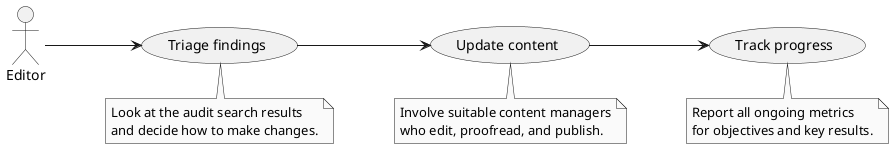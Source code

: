 @startuml
' Edit: update site content to phase in gender inclusive language
skinparam monochrome true
skinparam linetype polyline
skinparam linetype ortho
left to right direction

actor Editor as editor

usecase (Triage findings) as triage_findings
note bottom of triage_findings : Look at the audit search results\nand decide how to make changes.

usecase (Update content) as update_content
note bottom of update_content : Involve suitable content managers\nwho edit, proofread, and publish.

usecase (Track progress) as track_progress
note bottom of track_progress : Report all ongoing metrics\nfor objectives and key results.

editor --> triage_findings
triage_findings --> update_content
update_content --> track_progress

@enduml
